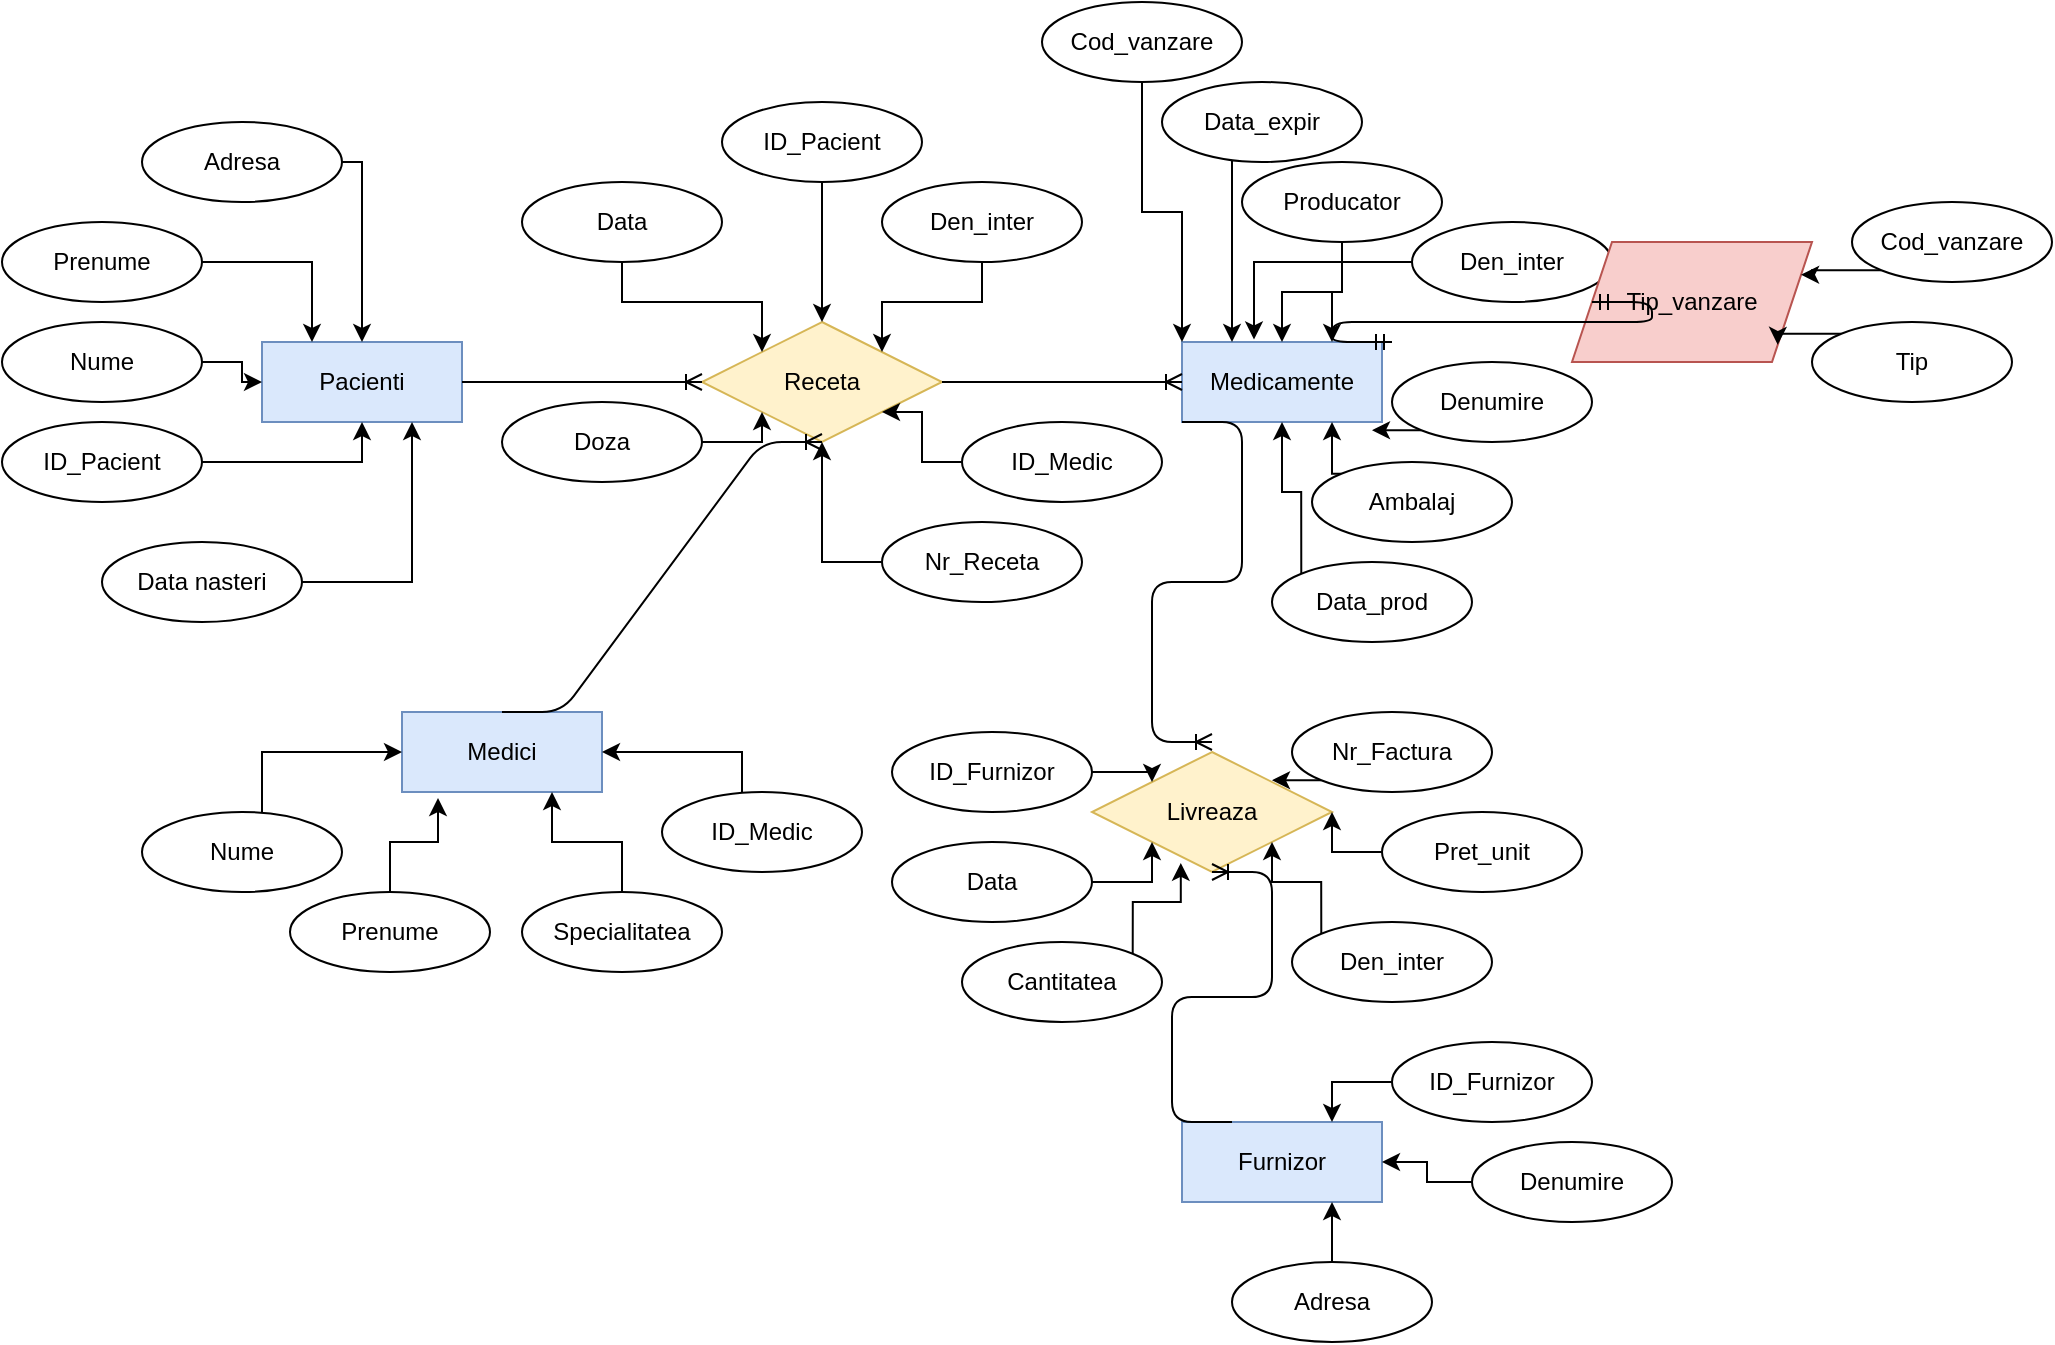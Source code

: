<mxfile version="14.5.6" type="google"><diagram id="mP_YX29PtR5gWa4G52-G" name="Page-1"><mxGraphModel dx="1730" dy="993" grid="1" gridSize="10" guides="1" tooltips="1" connect="1" arrows="1" fold="1" page="1" pageScale="1" pageWidth="827" pageHeight="1169" math="0" shadow="0"><root><mxCell id="0"/><mxCell id="1" parent="0"/><mxCell id="Bvejj3sR-VFgbdVSl7Er-1" value="Pacienti" style="whiteSpace=wrap;html=1;align=center;fillColor=#dae8fc;strokeColor=#6c8ebf;" parent="1" vertex="1"><mxGeometry x="205" y="210" width="100" height="40" as="geometry"/></mxCell><mxCell id="Bvejj3sR-VFgbdVSl7Er-2" value="Medicamente" style="whiteSpace=wrap;html=1;align=center;fillColor=#dae8fc;strokeColor=#6c8ebf;" parent="1" vertex="1"><mxGeometry x="665" y="210" width="100" height="40" as="geometry"/></mxCell><mxCell id="Bvejj3sR-VFgbdVSl7Er-3" value="Medici" style="whiteSpace=wrap;html=1;align=center;fillColor=#dae8fc;strokeColor=#6c8ebf;" parent="1" vertex="1"><mxGeometry x="275" y="395" width="100" height="40" as="geometry"/></mxCell><mxCell id="Bvejj3sR-VFgbdVSl7Er-4" value="Receta" style="shape=rhombus;perimeter=rhombusPerimeter;whiteSpace=wrap;html=1;align=center;fillColor=#fff2cc;strokeColor=#d6b656;" parent="1" vertex="1"><mxGeometry x="425" y="200" width="120" height="60" as="geometry"/></mxCell><mxCell id="Bvejj3sR-VFgbdVSl7Er-5" style="edgeStyle=orthogonalEdgeStyle;rounded=0;orthogonalLoop=1;jettySize=auto;html=1;entryX=0.5;entryY=1;entryDx=0;entryDy=0;" parent="1" source="Bvejj3sR-VFgbdVSl7Er-6" target="Bvejj3sR-VFgbdVSl7Er-1" edge="1"><mxGeometry relative="1" as="geometry"/></mxCell><mxCell id="Bvejj3sR-VFgbdVSl7Er-6" value="ID_Pacient" style="ellipse;whiteSpace=wrap;html=1;align=center;" parent="1" vertex="1"><mxGeometry x="75" y="250" width="100" height="40" as="geometry"/></mxCell><mxCell id="Bvejj3sR-VFgbdVSl7Er-7" style="edgeStyle=orthogonalEdgeStyle;rounded=0;orthogonalLoop=1;jettySize=auto;html=1;entryX=0.18;entryY=1.075;entryDx=0;entryDy=0;entryPerimeter=0;" parent="1" source="Bvejj3sR-VFgbdVSl7Er-8" target="Bvejj3sR-VFgbdVSl7Er-3" edge="1"><mxGeometry relative="1" as="geometry"/></mxCell><mxCell id="Bvejj3sR-VFgbdVSl7Er-8" value="Prenume" style="ellipse;whiteSpace=wrap;html=1;align=center;" parent="1" vertex="1"><mxGeometry x="219" y="485" width="100" height="40" as="geometry"/></mxCell><mxCell id="SX-KEyU4cnZGddBHYAmD-6" style="edgeStyle=orthogonalEdgeStyle;rounded=0;orthogonalLoop=1;jettySize=auto;html=1;exitX=0;exitY=1;exitDx=0;exitDy=0;" edge="1" parent="1" source="Bvejj3sR-VFgbdVSl7Er-10"><mxGeometry relative="1" as="geometry"><mxPoint x="760" y="254.714" as="targetPoint"/></mxGeometry></mxCell><mxCell id="Bvejj3sR-VFgbdVSl7Er-10" value="Denumire" style="ellipse;whiteSpace=wrap;html=1;align=center;" parent="1" vertex="1"><mxGeometry x="770" y="220" width="100" height="40" as="geometry"/></mxCell><mxCell id="Bvejj3sR-VFgbdVSl7Er-11" style="edgeStyle=orthogonalEdgeStyle;rounded=0;orthogonalLoop=1;jettySize=auto;html=1;entryX=0;entryY=0.5;entryDx=0;entryDy=0;" parent="1" source="Bvejj3sR-VFgbdVSl7Er-12" target="Bvejj3sR-VFgbdVSl7Er-1" edge="1"><mxGeometry relative="1" as="geometry"/></mxCell><mxCell id="Bvejj3sR-VFgbdVSl7Er-12" value="Nume" style="ellipse;whiteSpace=wrap;html=1;align=center;" parent="1" vertex="1"><mxGeometry x="75" y="200" width="100" height="40" as="geometry"/></mxCell><mxCell id="Bvejj3sR-VFgbdVSl7Er-13" style="edgeStyle=orthogonalEdgeStyle;rounded=0;orthogonalLoop=1;jettySize=auto;html=1;entryX=0.25;entryY=0;entryDx=0;entryDy=0;" parent="1" source="Bvejj3sR-VFgbdVSl7Er-14" target="Bvejj3sR-VFgbdVSl7Er-1" edge="1"><mxGeometry relative="1" as="geometry"/></mxCell><mxCell id="Bvejj3sR-VFgbdVSl7Er-14" value="Prenume" style="ellipse;whiteSpace=wrap;html=1;align=center;" parent="1" vertex="1"><mxGeometry x="75" y="150" width="100" height="40" as="geometry"/></mxCell><mxCell id="Bvejj3sR-VFgbdVSl7Er-15" style="edgeStyle=orthogonalEdgeStyle;rounded=0;orthogonalLoop=1;jettySize=auto;html=1;entryX=0.5;entryY=0;entryDx=0;entryDy=0;" parent="1" source="Bvejj3sR-VFgbdVSl7Er-16" target="Bvejj3sR-VFgbdVSl7Er-1" edge="1"><mxGeometry relative="1" as="geometry"><Array as="points"><mxPoint x="255" y="120"/></Array></mxGeometry></mxCell><mxCell id="Bvejj3sR-VFgbdVSl7Er-16" value="Adresa" style="ellipse;whiteSpace=wrap;html=1;align=center;" parent="1" vertex="1"><mxGeometry x="145" y="100" width="100" height="40" as="geometry"/></mxCell><mxCell id="Bvejj3sR-VFgbdVSl7Er-17" style="edgeStyle=orthogonalEdgeStyle;rounded=0;orthogonalLoop=1;jettySize=auto;html=1;entryX=0.75;entryY=1;entryDx=0;entryDy=0;" parent="1" source="Bvejj3sR-VFgbdVSl7Er-18" target="Bvejj3sR-VFgbdVSl7Er-1" edge="1"><mxGeometry relative="1" as="geometry"><Array as="points"><mxPoint x="280" y="330"/></Array></mxGeometry></mxCell><mxCell id="Bvejj3sR-VFgbdVSl7Er-18" value="Data nasteri" style="ellipse;whiteSpace=wrap;html=1;align=center;" parent="1" vertex="1"><mxGeometry x="125" y="310" width="100" height="40" as="geometry"/></mxCell><mxCell id="Bvejj3sR-VFgbdVSl7Er-19" style="edgeStyle=orthogonalEdgeStyle;rounded=0;orthogonalLoop=1;jettySize=auto;html=1;entryX=0.75;entryY=0;entryDx=0;entryDy=0;" parent="1" source="Bvejj3sR-VFgbdVSl7Er-22" target="Bvejj3sR-VFgbdVSl7Er-2" edge="1"><mxGeometry relative="1" as="geometry"/></mxCell><mxCell id="SX-KEyU4cnZGddBHYAmD-9" style="edgeStyle=orthogonalEdgeStyle;rounded=0;orthogonalLoop=1;jettySize=auto;html=1;exitX=0;exitY=0.5;exitDx=0;exitDy=0;entryX=0.36;entryY=-0.032;entryDx=0;entryDy=0;entryPerimeter=0;" edge="1" parent="1" source="Bvejj3sR-VFgbdVSl7Er-20" target="Bvejj3sR-VFgbdVSl7Er-2"><mxGeometry relative="1" as="geometry"/></mxCell><mxCell id="Bvejj3sR-VFgbdVSl7Er-20" value="Den_inter" style="ellipse;whiteSpace=wrap;html=1;align=center;" parent="1" vertex="1"><mxGeometry x="780" y="150" width="100" height="40" as="geometry"/></mxCell><mxCell id="Bvejj3sR-VFgbdVSl7Er-21" style="edgeStyle=orthogonalEdgeStyle;rounded=0;orthogonalLoop=1;jettySize=auto;html=1;entryX=0.5;entryY=0;entryDx=0;entryDy=0;" parent="1" source="Bvejj3sR-VFgbdVSl7Er-22" target="Bvejj3sR-VFgbdVSl7Er-2" edge="1"><mxGeometry relative="1" as="geometry"/></mxCell><mxCell id="SX-KEyU4cnZGddBHYAmD-7" style="edgeStyle=orthogonalEdgeStyle;rounded=0;orthogonalLoop=1;jettySize=auto;html=1;exitX=0;exitY=0;exitDx=0;exitDy=0;entryX=0.75;entryY=1;entryDx=0;entryDy=0;" edge="1" parent="1" source="Bvejj3sR-VFgbdVSl7Er-24" target="Bvejj3sR-VFgbdVSl7Er-2"><mxGeometry relative="1" as="geometry"/></mxCell><mxCell id="Bvejj3sR-VFgbdVSl7Er-24" value="Ambalaj" style="ellipse;whiteSpace=wrap;html=1;align=center;" parent="1" vertex="1"><mxGeometry x="730" y="270" width="100" height="40" as="geometry"/></mxCell><mxCell id="SX-KEyU4cnZGddBHYAmD-8" style="edgeStyle=orthogonalEdgeStyle;rounded=0;orthogonalLoop=1;jettySize=auto;html=1;exitX=0;exitY=0;exitDx=0;exitDy=0;entryX=0.5;entryY=1;entryDx=0;entryDy=0;" edge="1" parent="1" source="Bvejj3sR-VFgbdVSl7Er-26" target="Bvejj3sR-VFgbdVSl7Er-2"><mxGeometry relative="1" as="geometry"/></mxCell><mxCell id="Bvejj3sR-VFgbdVSl7Er-26" value="Data_prod" style="ellipse;whiteSpace=wrap;html=1;align=center;" parent="1" vertex="1"><mxGeometry x="710" y="320" width="100" height="40" as="geometry"/></mxCell><mxCell id="Bvejj3sR-VFgbdVSl7Er-27" style="edgeStyle=orthogonalEdgeStyle;rounded=0;orthogonalLoop=1;jettySize=auto;html=1;entryX=0.25;entryY=0;entryDx=0;entryDy=0;" parent="1" source="Bvejj3sR-VFgbdVSl7Er-28" target="Bvejj3sR-VFgbdVSl7Er-2" edge="1"><mxGeometry relative="1" as="geometry"><Array as="points"><mxPoint x="690" y="120"/></Array></mxGeometry></mxCell><mxCell id="Bvejj3sR-VFgbdVSl7Er-28" value="Data_expir" style="ellipse;whiteSpace=wrap;html=1;align=center;" parent="1" vertex="1"><mxGeometry x="655" y="80" width="100" height="40" as="geometry"/></mxCell><mxCell id="Bvejj3sR-VFgbdVSl7Er-29" style="edgeStyle=orthogonalEdgeStyle;rounded=0;orthogonalLoop=1;jettySize=auto;html=1;entryX=0;entryY=0.5;entryDx=0;entryDy=0;" parent="1" source="Bvejj3sR-VFgbdVSl7Er-30" target="Bvejj3sR-VFgbdVSl7Er-3" edge="1"><mxGeometry relative="1" as="geometry"><Array as="points"><mxPoint x="205" y="415"/></Array></mxGeometry></mxCell><mxCell id="Bvejj3sR-VFgbdVSl7Er-30" value="Nume" style="ellipse;whiteSpace=wrap;html=1;align=center;" parent="1" vertex="1"><mxGeometry x="145" y="445" width="100" height="40" as="geometry"/></mxCell><mxCell id="Bvejj3sR-VFgbdVSl7Er-31" style="edgeStyle=orthogonalEdgeStyle;rounded=0;orthogonalLoop=1;jettySize=auto;html=1;entryX=0.75;entryY=1;entryDx=0;entryDy=0;" parent="1" source="Bvejj3sR-VFgbdVSl7Er-32" target="Bvejj3sR-VFgbdVSl7Er-3" edge="1"><mxGeometry relative="1" as="geometry"/></mxCell><mxCell id="Bvejj3sR-VFgbdVSl7Er-32" value="Specialitatea" style="ellipse;whiteSpace=wrap;html=1;align=center;" parent="1" vertex="1"><mxGeometry x="335" y="485" width="100" height="40" as="geometry"/></mxCell><mxCell id="Bvejj3sR-VFgbdVSl7Er-33" style="edgeStyle=orthogonalEdgeStyle;rounded=0;orthogonalLoop=1;jettySize=auto;html=1;entryX=1;entryY=0.5;entryDx=0;entryDy=0;" parent="1" source="Bvejj3sR-VFgbdVSl7Er-34" target="Bvejj3sR-VFgbdVSl7Er-3" edge="1"><mxGeometry relative="1" as="geometry"><Array as="points"><mxPoint x="445" y="415"/></Array></mxGeometry></mxCell><mxCell id="Bvejj3sR-VFgbdVSl7Er-34" value="ID_Medic" style="ellipse;whiteSpace=wrap;html=1;align=center;" parent="1" vertex="1"><mxGeometry x="405" y="435" width="100" height="40" as="geometry"/></mxCell><mxCell id="Bvejj3sR-VFgbdVSl7Er-35" style="edgeStyle=orthogonalEdgeStyle;rounded=0;orthogonalLoop=1;jettySize=auto;html=1;entryX=0.5;entryY=0;entryDx=0;entryDy=0;" parent="1" source="Bvejj3sR-VFgbdVSl7Er-36" target="Bvejj3sR-VFgbdVSl7Er-4" edge="1"><mxGeometry relative="1" as="geometry"/></mxCell><mxCell id="Bvejj3sR-VFgbdVSl7Er-36" value="ID_Pacient" style="ellipse;whiteSpace=wrap;html=1;align=center;" parent="1" vertex="1"><mxGeometry x="435" y="90" width="100" height="40" as="geometry"/></mxCell><mxCell id="Bvejj3sR-VFgbdVSl7Er-37" style="edgeStyle=orthogonalEdgeStyle;rounded=0;orthogonalLoop=1;jettySize=auto;html=1;entryX=1;entryY=0;entryDx=0;entryDy=0;" parent="1" source="Bvejj3sR-VFgbdVSl7Er-38" target="Bvejj3sR-VFgbdVSl7Er-4" edge="1"><mxGeometry relative="1" as="geometry"/></mxCell><mxCell id="Bvejj3sR-VFgbdVSl7Er-38" value="Den_inter" style="ellipse;whiteSpace=wrap;html=1;align=center;" parent="1" vertex="1"><mxGeometry x="515" y="130" width="100" height="40" as="geometry"/></mxCell><mxCell id="Bvejj3sR-VFgbdVSl7Er-39" style="edgeStyle=orthogonalEdgeStyle;rounded=0;orthogonalLoop=1;jettySize=auto;html=1;entryX=1;entryY=1;entryDx=0;entryDy=0;" parent="1" source="Bvejj3sR-VFgbdVSl7Er-40" target="Bvejj3sR-VFgbdVSl7Er-4" edge="1"><mxGeometry relative="1" as="geometry"/></mxCell><mxCell id="Bvejj3sR-VFgbdVSl7Er-40" value="ID_Medic" style="ellipse;whiteSpace=wrap;html=1;align=center;" parent="1" vertex="1"><mxGeometry x="555" y="250" width="100" height="40" as="geometry"/></mxCell><mxCell id="Bvejj3sR-VFgbdVSl7Er-41" style="edgeStyle=orthogonalEdgeStyle;rounded=0;orthogonalLoop=1;jettySize=auto;html=1;entryX=0;entryY=0;entryDx=0;entryDy=0;" parent="1" source="Bvejj3sR-VFgbdVSl7Er-42" target="Bvejj3sR-VFgbdVSl7Er-4" edge="1"><mxGeometry relative="1" as="geometry"/></mxCell><mxCell id="Bvejj3sR-VFgbdVSl7Er-42" value="Data" style="ellipse;whiteSpace=wrap;html=1;align=center;" parent="1" vertex="1"><mxGeometry x="335" y="130" width="100" height="40" as="geometry"/></mxCell><mxCell id="Bvejj3sR-VFgbdVSl7Er-43" style="edgeStyle=orthogonalEdgeStyle;rounded=0;orthogonalLoop=1;jettySize=auto;html=1;entryX=0;entryY=1;entryDx=0;entryDy=0;" parent="1" source="Bvejj3sR-VFgbdVSl7Er-44" target="Bvejj3sR-VFgbdVSl7Er-4" edge="1"><mxGeometry relative="1" as="geometry"><Array as="points"><mxPoint x="375" y="260"/><mxPoint x="455" y="260"/></Array></mxGeometry></mxCell><mxCell id="Bvejj3sR-VFgbdVSl7Er-44" value="Doza" style="ellipse;whiteSpace=wrap;html=1;align=center;" parent="1" vertex="1"><mxGeometry x="325" y="240" width="100" height="40" as="geometry"/></mxCell><mxCell id="Bvejj3sR-VFgbdVSl7Er-45" style="edgeStyle=orthogonalEdgeStyle;rounded=0;orthogonalLoop=1;jettySize=auto;html=1;entryX=0.5;entryY=1;entryDx=0;entryDy=0;" parent="1" source="Bvejj3sR-VFgbdVSl7Er-46" target="Bvejj3sR-VFgbdVSl7Er-4" edge="1"><mxGeometry relative="1" as="geometry"><Array as="points"><mxPoint x="485" y="320"/></Array></mxGeometry></mxCell><mxCell id="Bvejj3sR-VFgbdVSl7Er-46" value="Nr_Receta" style="ellipse;whiteSpace=wrap;html=1;align=center;" parent="1" vertex="1"><mxGeometry x="515" y="300" width="100" height="40" as="geometry"/></mxCell><mxCell id="Bvejj3sR-VFgbdVSl7Er-47" value="Furnizor" style="whiteSpace=wrap;html=1;align=center;fillColor=#dae8fc;strokeColor=#6c8ebf;" parent="1" vertex="1"><mxGeometry x="665" y="600" width="100" height="40" as="geometry"/></mxCell><mxCell id="Bvejj3sR-VFgbdVSl7Er-48" value="Livreaza" style="shape=rhombus;perimeter=rhombusPerimeter;whiteSpace=wrap;html=1;align=center;fillColor=#fff2cc;strokeColor=#d6b656;" parent="1" vertex="1"><mxGeometry x="620" y="415" width="120" height="60" as="geometry"/></mxCell><mxCell id="Bvejj3sR-VFgbdVSl7Er-49" style="edgeStyle=orthogonalEdgeStyle;rounded=0;orthogonalLoop=1;jettySize=auto;html=1;entryX=0.75;entryY=0;entryDx=0;entryDy=0;" parent="1" source="Bvejj3sR-VFgbdVSl7Er-50" target="Bvejj3sR-VFgbdVSl7Er-47" edge="1"><mxGeometry relative="1" as="geometry"/></mxCell><mxCell id="Bvejj3sR-VFgbdVSl7Er-50" value="ID_Furnizor" style="ellipse;whiteSpace=wrap;html=1;align=center;" parent="1" vertex="1"><mxGeometry x="770" y="560" width="100" height="40" as="geometry"/></mxCell><mxCell id="Bvejj3sR-VFgbdVSl7Er-51" style="edgeStyle=orthogonalEdgeStyle;rounded=0;orthogonalLoop=1;jettySize=auto;html=1;entryX=1;entryY=0.5;entryDx=0;entryDy=0;" parent="1" source="Bvejj3sR-VFgbdVSl7Er-52" target="Bvejj3sR-VFgbdVSl7Er-47" edge="1"><mxGeometry relative="1" as="geometry"/></mxCell><mxCell id="Bvejj3sR-VFgbdVSl7Er-52" value="Denumire" style="ellipse;whiteSpace=wrap;html=1;align=center;" parent="1" vertex="1"><mxGeometry x="810" y="610" width="100" height="40" as="geometry"/></mxCell><mxCell id="Bvejj3sR-VFgbdVSl7Er-53" style="edgeStyle=orthogonalEdgeStyle;rounded=0;orthogonalLoop=1;jettySize=auto;html=1;entryX=0.75;entryY=1;entryDx=0;entryDy=0;" parent="1" source="Bvejj3sR-VFgbdVSl7Er-54" target="Bvejj3sR-VFgbdVSl7Er-47" edge="1"><mxGeometry relative="1" as="geometry"/></mxCell><mxCell id="Bvejj3sR-VFgbdVSl7Er-54" value="Adresa" style="ellipse;whiteSpace=wrap;html=1;align=center;" parent="1" vertex="1"><mxGeometry x="690" y="670" width="100" height="40" as="geometry"/></mxCell><mxCell id="SX-KEyU4cnZGddBHYAmD-14" style="edgeStyle=orthogonalEdgeStyle;rounded=0;orthogonalLoop=1;jettySize=auto;html=1;exitX=1;exitY=0.5;exitDx=0;exitDy=0;entryX=0;entryY=1;entryDx=0;entryDy=0;" edge="1" parent="1" source="Bvejj3sR-VFgbdVSl7Er-56" target="Bvejj3sR-VFgbdVSl7Er-48"><mxGeometry relative="1" as="geometry"/></mxCell><mxCell id="Bvejj3sR-VFgbdVSl7Er-56" value="Data" style="ellipse;whiteSpace=wrap;html=1;align=center;" parent="1" vertex="1"><mxGeometry x="520" y="460" width="100" height="40" as="geometry"/></mxCell><mxCell id="SX-KEyU4cnZGddBHYAmD-15" style="edgeStyle=orthogonalEdgeStyle;rounded=0;orthogonalLoop=1;jettySize=auto;html=1;exitX=1;exitY=0.5;exitDx=0;exitDy=0;entryX=0;entryY=0;entryDx=0;entryDy=0;" edge="1" parent="1" source="Bvejj3sR-VFgbdVSl7Er-58" target="Bvejj3sR-VFgbdVSl7Er-48"><mxGeometry relative="1" as="geometry"/></mxCell><mxCell id="Bvejj3sR-VFgbdVSl7Er-58" value="ID_Furnizor" style="ellipse;whiteSpace=wrap;html=1;align=center;" parent="1" vertex="1"><mxGeometry x="520" y="405" width="100" height="40" as="geometry"/></mxCell><mxCell id="SX-KEyU4cnZGddBHYAmD-13" style="edgeStyle=orthogonalEdgeStyle;rounded=0;orthogonalLoop=1;jettySize=auto;html=1;exitX=1;exitY=0;exitDx=0;exitDy=0;entryX=0.37;entryY=0.924;entryDx=0;entryDy=0;entryPerimeter=0;" edge="1" parent="1" source="Bvejj3sR-VFgbdVSl7Er-60" target="Bvejj3sR-VFgbdVSl7Er-48"><mxGeometry relative="1" as="geometry"/></mxCell><mxCell id="Bvejj3sR-VFgbdVSl7Er-60" value="Cantitatea" style="ellipse;whiteSpace=wrap;html=1;align=center;" parent="1" vertex="1"><mxGeometry x="555" y="510" width="100" height="40" as="geometry"/></mxCell><mxCell id="SX-KEyU4cnZGddBHYAmD-18" style="edgeStyle=orthogonalEdgeStyle;rounded=0;orthogonalLoop=1;jettySize=auto;html=1;exitX=0;exitY=0;exitDx=0;exitDy=0;entryX=1;entryY=1;entryDx=0;entryDy=0;" edge="1" parent="1" source="Bvejj3sR-VFgbdVSl7Er-64" target="Bvejj3sR-VFgbdVSl7Er-48"><mxGeometry relative="1" as="geometry"/></mxCell><mxCell id="Bvejj3sR-VFgbdVSl7Er-64" value="Den_inter" style="ellipse;whiteSpace=wrap;html=1;align=center;" parent="1" vertex="1"><mxGeometry x="720" y="500" width="100" height="40" as="geometry"/></mxCell><mxCell id="SX-KEyU4cnZGddBHYAmD-16" style="edgeStyle=orthogonalEdgeStyle;rounded=0;orthogonalLoop=1;jettySize=auto;html=1;exitX=0;exitY=1;exitDx=0;exitDy=0;entryX=1;entryY=0;entryDx=0;entryDy=0;" edge="1" parent="1" source="Bvejj3sR-VFgbdVSl7Er-66" target="Bvejj3sR-VFgbdVSl7Er-48"><mxGeometry relative="1" as="geometry"/></mxCell><mxCell id="Bvejj3sR-VFgbdVSl7Er-66" value="Nr_Factura" style="ellipse;whiteSpace=wrap;html=1;align=center;" parent="1" vertex="1"><mxGeometry x="720" y="395" width="100" height="40" as="geometry"/></mxCell><mxCell id="Bvejj3sR-VFgbdVSl7Er-67" value="" style="edgeStyle=entityRelationEdgeStyle;fontSize=12;html=1;endArrow=ERoneToMany;exitX=1;exitY=0.5;exitDx=0;exitDy=0;entryX=0;entryY=0.5;entryDx=0;entryDy=0;" parent="1" source="Bvejj3sR-VFgbdVSl7Er-1" target="Bvejj3sR-VFgbdVSl7Er-4" edge="1"><mxGeometry width="100" height="100" relative="1" as="geometry"><mxPoint x="435" y="320" as="sourcePoint"/><mxPoint x="535" y="220" as="targetPoint"/></mxGeometry></mxCell><mxCell id="Bvejj3sR-VFgbdVSl7Er-68" value="" style="edgeStyle=entityRelationEdgeStyle;fontSize=12;html=1;endArrow=ERoneToMany;entryX=0.5;entryY=1;entryDx=0;entryDy=0;exitX=0.5;exitY=0;exitDx=0;exitDy=0;" parent="1" target="Bvejj3sR-VFgbdVSl7Er-4" edge="1" source="Bvejj3sR-VFgbdVSl7Er-3"><mxGeometry width="100" height="100" relative="1" as="geometry"><mxPoint x="435" y="420" as="sourcePoint"/><mxPoint x="535" y="320" as="targetPoint"/></mxGeometry></mxCell><mxCell id="Bvejj3sR-VFgbdVSl7Er-69" value="" style="edgeStyle=entityRelationEdgeStyle;fontSize=12;html=1;endArrow=ERoneToMany;entryX=0;entryY=0.5;entryDx=0;entryDy=0;" parent="1" source="Bvejj3sR-VFgbdVSl7Er-4" target="Bvejj3sR-VFgbdVSl7Er-2" edge="1"><mxGeometry width="100" height="100" relative="1" as="geometry"><mxPoint x="495" y="320" as="sourcePoint"/><mxPoint x="595" y="220" as="targetPoint"/></mxGeometry></mxCell><mxCell id="Bvejj3sR-VFgbdVSl7Er-71" value="" style="edgeStyle=entityRelationEdgeStyle;fontSize=12;html=1;endArrow=ERoneToMany;exitX=0;exitY=1;exitDx=0;exitDy=0;" parent="1" source="Bvejj3sR-VFgbdVSl7Er-2" edge="1"><mxGeometry width="100" height="100" relative="1" as="geometry"><mxPoint x="1045" y="320" as="sourcePoint"/><mxPoint x="680" y="410" as="targetPoint"/></mxGeometry></mxCell><mxCell id="Bvejj3sR-VFgbdVSl7Er-72" value="Tip_vanzare" style="shape=parallelogram;perimeter=parallelogramPerimeter;whiteSpace=wrap;html=1;fixedSize=1;fillColor=#f8cecc;strokeColor=#b85450;" parent="1" vertex="1"><mxGeometry x="860" y="160" width="120" height="60" as="geometry"/></mxCell><mxCell id="SX-KEyU4cnZGddBHYAmD-5" style="edgeStyle=orthogonalEdgeStyle;rounded=0;orthogonalLoop=1;jettySize=auto;html=1;exitX=0;exitY=1;exitDx=0;exitDy=0;entryX=1;entryY=0.25;entryDx=0;entryDy=0;" edge="1" parent="1" source="Bvejj3sR-VFgbdVSl7Er-74" target="Bvejj3sR-VFgbdVSl7Er-72"><mxGeometry relative="1" as="geometry"/></mxCell><mxCell id="Bvejj3sR-VFgbdVSl7Er-74" value="Cod_vanzare" style="ellipse;whiteSpace=wrap;html=1;align=center;" parent="1" vertex="1"><mxGeometry x="1000" y="140" width="100" height="40" as="geometry"/></mxCell><mxCell id="SX-KEyU4cnZGddBHYAmD-4" style="edgeStyle=orthogonalEdgeStyle;rounded=0;orthogonalLoop=1;jettySize=auto;html=1;exitX=0;exitY=0;exitDx=0;exitDy=0;entryX=1;entryY=1;entryDx=0;entryDy=0;" edge="1" parent="1" source="Bvejj3sR-VFgbdVSl7Er-76" target="Bvejj3sR-VFgbdVSl7Er-72"><mxGeometry relative="1" as="geometry"/></mxCell><mxCell id="Bvejj3sR-VFgbdVSl7Er-76" value="Tip" style="ellipse;whiteSpace=wrap;html=1;align=center;" parent="1" vertex="1"><mxGeometry x="980" y="200" width="100" height="40" as="geometry"/></mxCell><mxCell id="Bvejj3sR-VFgbdVSl7Er-77" value="" style="edgeStyle=entityRelationEdgeStyle;fontSize=12;html=1;endArrow=ERmandOne;startArrow=ERmandOne;exitX=0;exitY=0.5;exitDx=0;exitDy=0;" parent="1" source="Bvejj3sR-VFgbdVSl7Er-72" edge="1"><mxGeometry width="100" height="100" relative="1" as="geometry"><mxPoint x="665" y="470" as="sourcePoint"/><mxPoint x="770" y="210" as="targetPoint"/></mxGeometry></mxCell><mxCell id="Bvejj3sR-VFgbdVSl7Er-78" style="edgeStyle=orthogonalEdgeStyle;rounded=0;orthogonalLoop=1;jettySize=auto;html=1;entryX=0;entryY=0;entryDx=0;entryDy=0;" parent="1" source="Bvejj3sR-VFgbdVSl7Er-79" target="Bvejj3sR-VFgbdVSl7Er-2" edge="1"><mxGeometry relative="1" as="geometry"/></mxCell><mxCell id="Bvejj3sR-VFgbdVSl7Er-79" value="Cod_vanzare" style="ellipse;whiteSpace=wrap;html=1;align=center;" parent="1" vertex="1"><mxGeometry x="595" y="40" width="100" height="40" as="geometry"/></mxCell><mxCell id="Bvejj3sR-VFgbdVSl7Er-22" value="Producator" style="ellipse;whiteSpace=wrap;html=1;align=center;" parent="1" vertex="1"><mxGeometry x="695" y="120" width="100" height="40" as="geometry"/></mxCell><mxCell id="SX-KEyU4cnZGddBHYAmD-17" style="edgeStyle=orthogonalEdgeStyle;rounded=0;orthogonalLoop=1;jettySize=auto;html=1;exitX=0;exitY=0.5;exitDx=0;exitDy=0;entryX=1;entryY=0.5;entryDx=0;entryDy=0;" edge="1" parent="1" source="Bvejj3sR-VFgbdVSl7Er-62" target="Bvejj3sR-VFgbdVSl7Er-48"><mxGeometry relative="1" as="geometry"/></mxCell><mxCell id="Bvejj3sR-VFgbdVSl7Er-62" value="Pret_unit" style="ellipse;whiteSpace=wrap;html=1;align=center;" parent="1" vertex="1"><mxGeometry x="765" y="445" width="100" height="40" as="geometry"/></mxCell><mxCell id="SX-KEyU4cnZGddBHYAmD-12" value="" style="edgeStyle=entityRelationEdgeStyle;fontSize=12;html=1;endArrow=ERoneToMany;entryX=0.5;entryY=1;entryDx=0;entryDy=0;exitX=0.25;exitY=0;exitDx=0;exitDy=0;" edge="1" parent="1" source="Bvejj3sR-VFgbdVSl7Er-47" target="Bvejj3sR-VFgbdVSl7Er-48"><mxGeometry width="100" height="100" relative="1" as="geometry"><mxPoint x="970" y="580" as="sourcePoint"/><mxPoint x="740" y="445" as="targetPoint"/></mxGeometry></mxCell></root></mxGraphModel></diagram></mxfile>